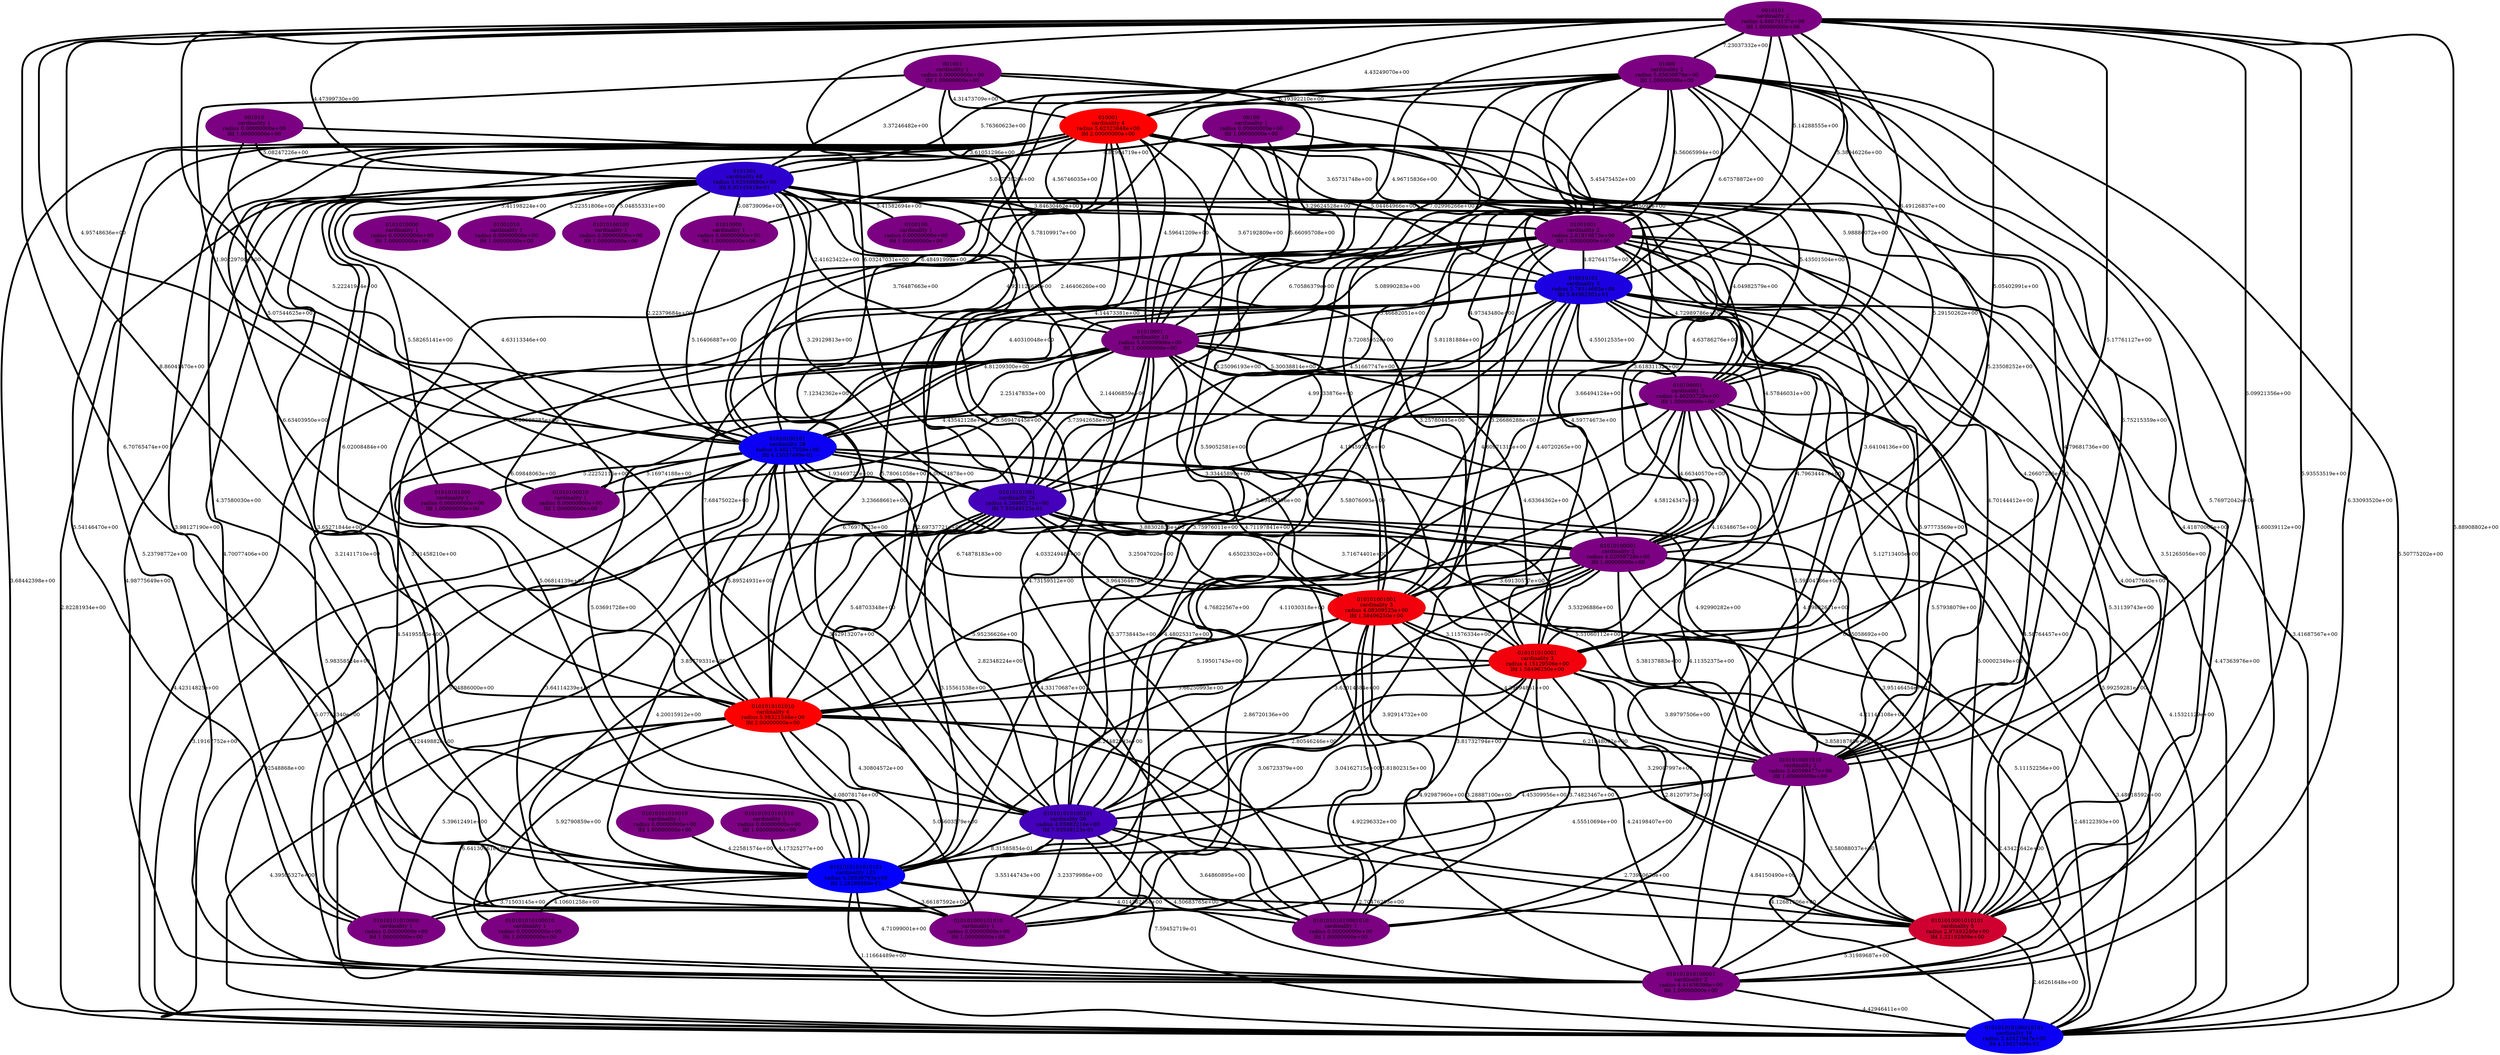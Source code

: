 graph parent_cardinality_optimal_26 {
    edge[style=solid, penwidth="5", labeldistance="10"]
    0010101 [label="0010101\ncardinality 2\nradius 4.86074137e+00\nlfd 1.00000000e+00", color="#7C0082", style="filled"]
    01010001 [label="01010001\ncardinality 10\nradius 5.83009906e+00\nlfd 1.00000000e+00", color="#7C0082", style="filled"]
    001010 [label="001010\ncardinality 1\nradius 0.00000000e+00\nlfd 1.00000000e+00", color="#7C0082", style="filled"]
    010101001001 [label="010101001001\ncardinality 3\nradius 4.08309525e+00\nlfd 1.58496250e+00", color="#F2000C", style="filled"]
    0101010101010101 [label="0101010101010101\ncardinality 123\nradius 4.26939793e+00\nlfd 2.28268988e-01", color="#0300FB", style="filled"]
    010101010100101 [label="010101010100101\ncardinality 26\nradius 4.05862216e+00\nlfd 7.93549123e-01", color="#4400BA", style="filled"]
    010010101 [label="010010101\ncardinality 3\nradius 5.78314685e+00\nlfd 5.84962501e-01", color="#1C00E2", style="filled"]
    01010101001 [label="01010101001\ncardinality 26\nradius 4.26990271e+00\nlfd 7.93549123e-01", color="#4400BA", style="filled"]
    010100001 [label="010100001\ncardinality 2\nradius 4.40203729e+00\nlfd 1.00000000e+00", color="#7C0082", style="filled"]
    01010101010000 [label="01010101010000\ncardinality 1\nradius 0.00000000e+00\nlfd 1.00000000e+00", color="#7C0082", style="filled"]
    01010100010 [label="01010100010\ncardinality 1\nradius 0.00000000e+00\nlfd 1.00000000e+00", color="#7C0082", style="filled"]
    01010000 [label="01010000\ncardinality 1\nradius 0.00000000e+00\nlfd 1.00000000e+00", color="#7C0082", style="filled"]
    010101010100001 [label="010101010100001\ncardinality 2\nradius 4.41636396e+00\nlfd 1.00000000e+00", color="#7C0082", style="filled"]
    01010101000 [label="01010101000\ncardinality 1\nradius 0.00000000e+00\nlfd 1.00000000e+00", color="#7C0082", style="filled"]
    0101010000 [label="0101010000\ncardinality 1\nradius 0.00000000e+00\nlfd 1.00000000e+00", color="#7C0082", style="filled"]
    0101010001010101 [label="0101010001010101\ncardinality 5\nradius 2.97493280e+00\nlfd 1.32192809e+00", color="#CF002F", style="filled"]
    0101010101010 [label="0101010101010\ncardinality 4\nradius 5.98321546e+00\nlfd 2.00000000e+00", color="#FE0000", style="filled"]
    00100 [label="00100\ncardinality 1\nradius 0.00000000e+00\nlfd 1.00000000e+00", color="#7C0082", style="filled"]
    010101010100010 [label="010101010100010\ncardinality 1\nradius 0.00000000e+00\nlfd 1.00000000e+00", color="#7C0082", style="filled"]
    001001 [label="001001\ncardinality 1\nradius 0.00000000e+00\nlfd 1.00000000e+00", color="#7C0082", style="filled"]
    01001010 [label="01001010\ncardinality 1\nradius 0.00000000e+00\nlfd 1.00000000e+00", color="#7C0082", style="filled"]
    010001 [label="010001\ncardinality 4\nradius 5.62323848e+00\nlfd 2.00000000e+00", color="#FE0000", style="filled"]
    01010101010010 [label="01010101010010\ncardinality 1\nradius 0.00000000e+00\nlfd 1.00000000e+00", color="#7C0082", style="filled"]
    01000 [label="01000\ncardinality 2\nradius 5.83630876e+00\nlfd 1.00000000e+00", color="#7C0082", style="filled"]
    0101001 [label="0101001\ncardinality 68\nradius 5.62549880e+00\nlfd 6.95145418e-01", color="#2E00D0", style="filled"]
    01001001 [label="01001001\ncardinality 2\nradius 2.61916873e+00\nlfd 1.00000000e+00", color="#7C0082", style="filled"]
    010101000101010 [label="010101000101010\ncardinality 1\nradius 0.00000000e+00\nlfd 1.00000000e+00", color="#7C0082", style="filled"]
    010101010101010 [label="010101010101010\ncardinality 1\nradius 0.00000000e+00\nlfd 1.00000000e+00", color="#7C0082", style="filled"]
    01010100100 [label="01010100100\ncardinality 1\nradius 0.00000000e+00\nlfd 1.00000000e+00", color="#7C0082", style="filled"]
    01010100001 [label="01010100001\ncardinality 2\nradius 4.02059728e+00\nlfd 1.00000000e+00", color="#7C0082", style="filled"]
    010101010100010101 [label="010101010100010101\ncardinality 16\nradius 2.40421947e+00\nlfd 4.15037499e-01", color="#0B00F3", style="filled"]
    0100100 [label="0100100\ncardinality 1\nradius 0.00000000e+00\nlfd 1.00000000e+00", color="#7C0082", style="filled"]
    0101010001010 [label="0101010001010\ncardinality 2\nradius 3.60599477e+00\nlfd 1.00000000e+00", color="#7C0082", style="filled"]
    01010101010001010 [label="01010101010001010\ncardinality 1\nradius 0.00000000e+00\nlfd 1.00000000e+00", color="#7C0082", style="filled"]
    01010100101 [label="01010100101\ncardinality 28\nradius 5.48217359e+00\nlfd 4.15037499e-01", color="#0B00F3", style="filled"]
    010101010001 [label="010101010001\ncardinality 3\nradius 4.15129506e+00\nlfd 1.58496250e+00", color="#F2000C", style="filled"]
    0101001 -- 010010101 [label="3.67192809e+00"]
    010010101 -- 010101010100001 [label="6.75058692e+00"]
    0101010101010101 -- 0101010001010101 [label="2.70476203e+00"]
    0101010101010 -- 010101010100010101 [label="4.39505327e+00"]
    01000 -- 010101010100010101 [label="5.50775202e+00"]
    0010101 -- 01001001 [label="5.14288555e+00"]
    01010001 -- 0101010001010 [label="5.12713405e+00"]
    0010101 -- 010010101 [label="5.38046226e+00"]
    01010100101 -- 010101010100001 [label="5.07743340e+00"]
    0101001 -- 010101010100010101 [label="2.82281934e+00"]
    01000 -- 0101010001010 [label="6.75215359e+00"]
    0101001 -- 010100001 [label="4.04982579e+00"]
    010100001 -- 0101010101010 [label="6.74878183e+00"]
    0101001 -- 010101010100101 [label="3.23668661e+00"]
    010100001 -- 01010100001 [label="4.66340570e+00"]
    01000 -- 01010100001 [label="5.29150262e+00"]
    01010101001 -- 0101010001010101 [label="4.21148108e+00"]
    010001 -- 01001001 [label="3.65731748e+00"]
    010101001001 -- 01010101010001010 [label="3.81802315e+00"]
    0101001 -- 01001010 [label="5.22351806e+00"]
    01010100101 -- 010101010001 [label="3.71674401e+00"]
    01010100001 -- 0101010001010 [label="5.38137883e+00"]
    01010001 -- 010101010100010101 [label="4.42314825e+00"]
    001010 -- 01010100101 [label="5.22241944e+00"]
    010101001001 -- 010101010001 [label="3.11576334e+00"]
    01010101001 -- 010101010100010101 [label="2.92548868e+00"]
    01010101010010 -- 0101010101010101 [label="4.22581574e+00"]
    010101010100101 -- 010101000101010 [label="3.23379986e+00"]
    0010101 -- 010101010100001 [label="6.33093520e+00"]
    0101001 -- 0101010000 [label="5.41198224e+00"]
    010101001001 -- 010101010100010101 [label="2.48122393e+00"]
    0101001 -- 01010101010001010 [label="4.03324948e+00"]
    01010001 -- 01010100101 [label="2.25147833e+00"]
    01010100001 -- 010101010100101 [label="3.63014584e+00"]
    0010101 -- 010101010001 [label="5.17761127e+00"]
    010010101 -- 0101010101010101 [label="5.06814139e+00"]
    010101010100101 -- 0101010101010101 [label="8.31585854e-01"]
    0010101 -- 010101010100101 [label="6.23588285e+00"]
    0101001 -- 0101010101010101 [label="3.65271844e+00"]
    0101001 -- 010101001001 [label="2.14406859e+00"]
    01010100001 -- 0101010001010101 [label="3.85818788e+00"]
    01010101001 -- 010101010001 [label="3.96436467e+00"]
    001001 -- 0101001 [label="3.37246482e+00"]
    001001 -- 01010001 [label="3.29624528e+00"]
    010001 -- 010101010100101 [label="4.00774878e+00"]
    010001 -- 010100001 [label="5.43501504e+00"]
    01010101001 -- 010101001001 [label="3.25047020e+00"]
    0101010001010101 -- 010101010100001 [label="5.31989687e+00"]
    010100001 -- 010101010100001 [label="5.99259281e+00"]
    0010101 -- 01010100001 [label="5.05402991e+00"]
    01010100101 -- 0101010101010101 [label="3.85779331e+00"]
    01000 -- 010100001 [label="5.98886072e+00"]
    01010100001 -- 010101010001 [label="3.53296886e+00"]
    01010100101 -- 010101010100010101 [label="3.19167752e+00"]
    010100001 -- 0101010101010101 [label="4.48025317e+00"]
    01010001 -- 010100001 [label="5.30038814e+00"]
    01010101001 -- 0101010001010 [label="5.51060112e+00"]
    01010001 -- 01010101010001010 [label="5.37738443e+00"]
    01010100001 -- 010101001001 [label="3.69130577e+00"]
    01010100101 -- 010101001001 [label="2.69737721e+00"]
    01010001 -- 010101010100101 [label="4.73159512e+00"]
    01010101001 -- 010101010100001 [label="5.12449882e+00"]
    010100001 -- 0101010001010 [label="5.59504786e+00"]
    001001 -- 010010101 [label="5.45475452e+00"]
    010101001001 -- 010101000101010 [label="3.06723379e+00"]
    0101010101010101 -- 010101010100010 [label="4.10601258e+00"]
    010010101 -- 0101010001010101 [label="5.31139743e+00"]
    01000 -- 010101001001 [label="5.81181884e+00"]
    01010000 -- 01010100101 [label="5.16406887e+00"]
    010001 -- 01010100010 [label="5.07544625e+00"]
    0101010001010 -- 0101010001010101 [label="3.58088037e+00"]
    001001 -- 01010100101 [label="1.90229700e+00"]
    00100 -- 010010101 [label="5.28535098e+00"]
    0010101 -- 01000 [label="7.23037332e+00"]
    010101001001 -- 0101010101010101 [label="3.24482893e+00"]
    0101001 -- 01010101010000 [label="4.70077406e+00"]
    01010101001 -- 0101010101010 [label="5.48703348e+00"]
    010001 -- 010101010001 [label="3.66494124e+00"]
    01010100001 -- 010101010100001 [label="5.11152256e+00"]
    01010100101 -- 0101010001010101 [label="3.95146454e+00"]
    01001001 -- 0101010101010 [label="6.09848063e+00"]
    0010101 -- 0101010001010 [label="6.09921356e+00"]
    01001001 -- 0101010001010101 [label="4.00477640e+00"]
    0101001 -- 01010101001 [label="3.29129813e+00"]
    01010001 -- 010101010100001 [label="5.98358524e+00"]
    0101010001010 -- 010101010100101 [label="4.45309956e+00"]
    01010100001 -- 010101010100010101 [label="3.48618592e+00"]
    010010101 -- 0101010001010 [label="5.97773569e+00"]
    01010100101 -- 0101010001010 [label="4.92990282e+00"]
    01010100101 -- 01010100010 [label="5.16974188e+00"]
    010101001001 -- 0101010101010 [label="5.19501743e+00"]
    01001001 -- 010101010100101 [label="3.75976011e+00"]
    010001 -- 01010000 [label="5.04773920e+00"]
    010001 -- 0101010101010 [label="6.63403950e+00"]
    01000 -- 0101010001010101 [label="5.76972042e+00"]
    01000 -- 01010001 [label="7.02996266e+00"]
    0010101 -- 0101010001010101 [label="5.93553519e+00"]
    01010100101 -- 01010101010001010 [label="4.33170687e+00"]
    0010101 -- 010001 [label="4.43249070e+00"]
    01001001 -- 01010001 [label="5.08990283e+00"]
    0101010101010 -- 010101000101010 [label="5.05603579e+00"]
    0101010101010101 -- 01010101010001010 [label="4.01438245e+00"]
    0010101 -- 0101001 [label="4.47399730e+00"]
    010101010001 -- 01010101010001010 [label="3.74823467e+00"]
    01001001 -- 010101010100010101 [label="3.41687567e+00"]
    010001 -- 010010101 [label="5.04464966e+00"]
    01010001 -- 010101001001 [label="3.33445899e+00"]
    001010 -- 0101001 [label="5.08247226e+00"]
    01010001 -- 01010101001 [label="3.73942658e+00"]
    010001 -- 010101010100001 [label="5.23798772e+00"]
    010100001 -- 010101001001 [label="4.58124347e+00"]
    0010101 -- 01010100101 [label="4.95748636e+00"]
    010001 -- 0101001 [label="3.61051296e+00"]
    01001001 -- 010101001001 [label="3.26686288e+00"]
    0101001 -- 01010100010 [label="4.63113346e+00"]
    010101010001 -- 0101010001010 [label="3.89797506e+00"]
    010001 -- 01010101001 [label="4.14473381e+00"]
    01000 -- 010101010100001 [label="6.60039112e+00"]
    01010001 -- 01010100001 [label="4.60971312e+00"]
    010101010101010 -- 0101010101010101 [label="4.17325277e+00"]
    010010101 -- 010101010100101 [label="4.65023302e+00"]
    01010100001 -- 0101010101010 [label="5.95236626e+00"]
    010101010001 -- 010101000101010 [label="3.28887100e+00"]
    01000 -- 0101010101010101 [label="5.78061058e+00"]
    010101010001 -- 0101010101010 [label="5.66250993e+00"]
    0101001 -- 01010100100 [label="5.04855331e+00"]
    010100001 -- 010101010001 [label="4.16348675e+00"]
    010101010001 -- 010101010100010101 [label="2.43422642e+00"]
    01001001 -- 010101010100001 [label="5.57938079e+00"]
    01010100001 -- 0101010101010101 [label="3.92914732e+00"]
    0010101 -- 01010101001 [label="6.03247031e+00"]
    01001001 -- 010010101 [label="4.82764175e+00"]
    0010101 -- 010101010100010101 [label="5.88908802e+00"]
    010010101 -- 010101001001 [label="4.40720265e+00"]
    0101010101010101 -- 010101000101010 [label="3.66187592e+00"]
    01010001 -- 0101010101010101 [label="5.03691728e+00"]
    0101010101010 -- 0101010101010101 [label="4.08078174e+00"]
    010101001001 -- 0101010001010 [label="4.29694851e+00"]
    0101001 -- 0101010001010 [label="4.26607286e+00"]
    01010101001 -- 0101010101010101 [label="3.15561538e+00"]
    010101010100101 -- 010101010100010101 [label="7.59452719e-01"]
    0101001 -- 010101010001 [label="3.25780445e+00"]
    01001001 -- 01010100101 [label="4.40310048e+00"]
    01000 -- 0101001 [label="5.76360623e+00"]
    010001 -- 010101001001 [label="3.25096193e+00"]
    010001 -- 010101000101010 [label="3.98127190e+00"]
    010001 -- 01010101010001010 [label="4.71197841e+00"]
    010010101 -- 01010101010001010 [label="4.89882611e+00"]
    01010100101 -- 010101010100101 [label="3.42913207e+00"]
    010100001 -- 010101010100101 [label="4.11030318e+00"]
    010100001 -- 01010101001 [label="4.15459222e+00"]
    010101010100101 -- 01010101010000 [label="3.55144743e+00"]
    01000 -- 010101010100101 [label="5.59052581e+00"]
    0101010101010101 -- 01010101010000 [label="3.71503145e+00"]
    0101001 -- 0101010001010101 [label="3.51265056e+00"]
    01000 -- 01010101001 [label="6.70586379e+00"]
    010101010100101 -- 0101010001010101 [label="2.73960675e+00"]
    010101010001 -- 0101010101010101 [label="3.04162715e+00"]
    010010101 -- 01010101001 [label="4.99133876e+00"]
    01010100101 -- 01010101010000 [label="5.04886000e+00"]
    01000 -- 01010100101 [label="6.48491999e+00"]
    010100001 -- 01010101010001010 [label="4.11352375e+00"]
    01000 -- 0101010101010 [label="7.12342362e+00"]
    0010101 -- 0101010101010101 [label="6.70765474e+00"]
    01000 -- 010010101 [label="6.67578872e+00"]
    0101010001010 -- 010101010100010101 [label="4.12681606e+00"]
    0101010101010 -- 010101010100101 [label="4.30804572e+00"]
    01010100101 -- 0101010101010 [label="5.89524931e+00"]
    01000 -- 010101000101010 [label="5.58076093e+00"]
    01010101001 -- 010101000101010 [label="4.20015912e+00"]
    0101010001010 -- 010101010100001 [label="4.84150490e+00"]
    010010101 -- 010101010100010101 [label="4.47363976e+00"]
    010010101 -- 010100001 [label="4.55012535e+00"]
    010001 -- 0100100 [label="4.56746035e+00"]
    010010101 -- 01010001 [label="5.46682051e+00"]
    010001 -- 01010100101 [label="3.76487663e+00"]
    01000 -- 01001001 [label="6.56065994e+00"]
    01001001 -- 0101010001010 [label="4.70144412e+00"]
    010010101 -- 010101000101010 [label="4.76822567e+00"]
    01010001 -- 0101010001010101 [label="4.58764457e+00"]
    010010101 -- 010101010001 [label="4.79634447e+00"]
    0101010001010101 -- 010101010100010101 [label="2.46261648e+00"]
    0101010101010 -- 01010101010000 [label="5.39612491e+00"]
    0101001 -- 0100100 [label="5.41582694e+00"]
    0010101 -- 010100001 [label="6.49126837e+00"]
    01010001 -- 0101010101010 [label="6.76971623e+00"]
    010101010100101 -- 01010101010001010 [label="3.64860895e+00"]
    001010 -- 01010001 [label="5.78109917e+00"]
    010001 -- 01010100001 [label="4.63786276e+00"]
    0101010101010 -- 010101010100001 [label="6.64130461e+00"]
    010001 -- 01010101010000 [label="5.54146470e+00"]
    00100 -- 01010001 [label="5.66095708e+00"]
    0101001 -- 01010001 [label="2.41623422e+00"]
    00100 -- 0101001 [label="4.82904719e+00"]
    010101010100001 -- 010101010100010101 [label="4.42946411e+00"]
    01010101001 -- 010101010100101 [label="2.82348224e+00"]
    00100 -- 01010100101 [label="4.92112663e+00"]
    010010101 -- 01010100001 [label="4.59774673e+00"]
    0010101 -- 0101010101010 [label="8.86041470e+00"]
    0101001 -- 010101000101010 [label="3.21411710e+00"]
    01010101001 -- 01010100001 [label="3.88302835e+00"]
    010010101 -- 01010100101 [label="4.81209300e+00"]
    01010100101 -- 010101000101010 [label="3.64114239e+00"]
    0101001 -- 01001001 [label="3.84630462e+00"]
    0101010101010 -- 0101010001010 [label="6.21048002e+00"]
    01001001 -- 010101010001 [label="3.64104136e+00"]
    0010101 -- 01010001 [label="4.96715836e+00"]
    010001 -- 01010001 [label="4.59641209e+00"]
    01010001 -- 01010100010 [label="5.56947445e+00"]
    010100001 -- 0101010001010101 [label="5.00002349e+00"]
    010001 -- 0101010001010101 [label="4.41870065e+00"]
    01000 -- 010001 [label="6.19392210e+00"]
    0101010101010101 -- 010101010100010101 [label="1.11664489e+00"]
    010100001 -- 01010100101 [label="4.43542128e+00"]
    010001 -- 010101010100010101 [label="3.68442398e+00"]
    010010101 -- 0101010101010 [label="7.68475022e+00"]
    0101010101010101 -- 010101010100001 [label="4.71099001e+00"]
    01010100101 -- 01010101001 [label="1.93469727e+00"]
    0101001 -- 01010100101 [label="2.22379684e+00"]
    010101010001 -- 0101010001010101 [label="2.81207973e+00"]
    0101010001010 -- 0101010101010101 [label="4.55510694e+00"]
    010100001 -- 010101010100010101 [label="4.15321129e+00"]
    0101001 -- 01010000 [label="5.08739096e+00"]
    01001001 -- 010100001 [label="4.72989786e+00"]
    01010100101 -- 01010101000 [label="5.22252116e+00"]
    010101010100101 -- 010101010100001 [label="4.50683765e+00"]
    0101001 -- 01010100001 [label="3.61831132e+00"]
    010101001001 -- 010101010100101 [label="2.86720136e+00"]
    010101010001 -- 010101010100001 [label="4.24198407e+00"]
    010001 -- 0101010101010101 [label="4.37580030e+00"]
    0101001 -- 01010101000 [label="5.58265141e+00"]
    0101010101010 -- 010101010100010 [label="5.92790859e+00"]
    0101001 -- 010101010100001 [label="4.98775649e+00"]
    010101001001 -- 010101010100001 [label="4.92987960e+00"]
    01001001 -- 01010101001 [label="4.51667747e+00"]
    010101001001 -- 0101010001010101 [label="3.29087997e+00"]
    0101010101010 -- 0101010001010101 [label="4.92296332e+00"]
    01010100101 -- 01010100001 [label="3.69405296e+00"]
    010001 -- 0101010001010 [label="4.79681736e+00"]
    01010001 -- 010101000101010 [label="4.54195583e+00"]
    001001 -- 010001 [label="4.31473709e+00"]
    01010100001 -- 010101000101010 [label="3.81732794e+00"]
    01010001 -- 010101010001 [label="4.63364362e+00"]
    010101010001 -- 010101010100101 [label="2.80546246e+00"]
    01000 -- 010101010001 [label="5.23508252e+00"]
    0010101 -- 010101001001 [label="4.97343480e+00"]
    001001 -- 01010101001 [label="2.46406260e+00"]
    01001001 -- 0101010101010101 [label="3.91458210e+00"]
    001001 -- 010101001001 [label="3.72085052e+00"]
    01001001 -- 01010100001 [label="4.57846031e+00"]
    0101001 -- 0101010101010 [label="6.02008484e+00"]
}
